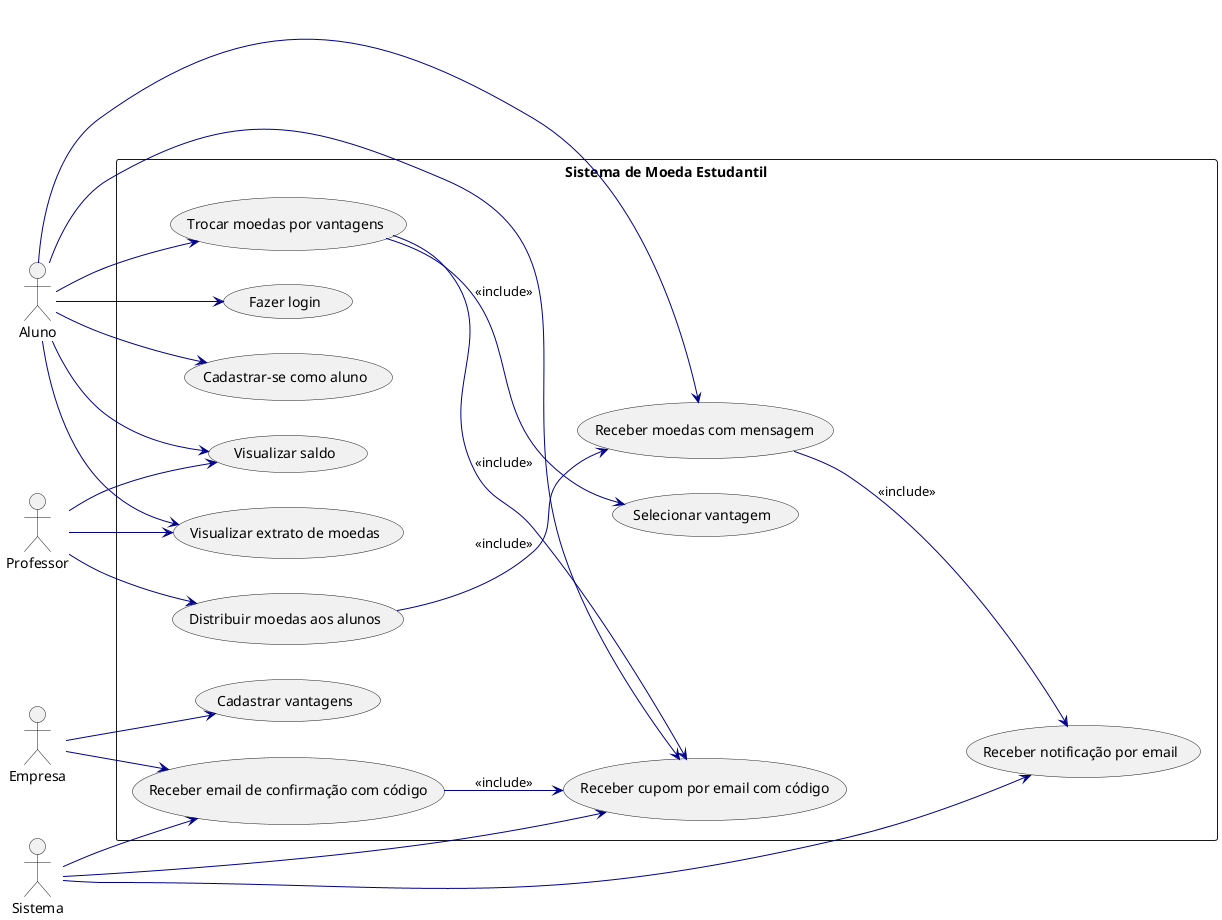 @startuml
left to right direction
skinparam packageStyle rectangle
skinparam usecase {
  ArrowColor DarkBlue
  ActorBorderColor black
  ActorFontStyle bold
  UsecaseBorderColor Navy
  UsecaseFontColor DarkBlue
}

actor Aluno
actor Professor
actor Empresa
actor Sistema

package "Sistema de Moeda Estudantil" {

  usecase "Fazer login" as UC_Login
  usecase "Cadastrar-se como aluno" as UC_CadAluno
  usecase "Visualizar saldo" as UC_Saldo
  usecase "Visualizar extrato de moedas" as UC_Extrato
  usecase "Trocar moedas por vantagens" as UC_TrocaMoedas
  usecase "Selecionar vantagem" as UC_SelecionarVantagem
  usecase "Receber cupom por email com código" as UC_EmailCupom
  usecase "Receber moedas com mensagem" as UC_ReceberMoedas
  usecase "Receber notificação por email" as UC_NotifAluno

  usecase "Distribuir moedas aos alunos" as UC_DistribuirMoedas
  usecase "Cadastrar vantagens" as UC_CadVantagem
  usecase "Receber email de confirmação com código" as UC_ConfirmacaoParceiro
}

' Casos de uso do Aluno
Aluno --> UC_Login
Aluno --> UC_CadAluno
Aluno --> UC_Saldo
Aluno --> UC_Extrato
Aluno --> UC_TrocaMoedas
Aluno --> UC_ReceberMoedas
Aluno --> UC_EmailCupom

' Casos de uso do Professor
Professor --> UC_DistribuirMoedas
Professor --> UC_Saldo
Professor --> UC_Extrato

' Casos de uso da Empresa
Empresa --> UC_CadVantagem
Empresa --> UC_ConfirmacaoParceiro

' Sistema envia e-mails
Sistema --> UC_NotifAluno
Sistema --> UC_EmailCupom
Sistema --> UC_ConfirmacaoParceiro

' Relações include
UC_TrocaMoedas --> UC_SelecionarVantagem : <<include>>
UC_TrocaMoedas --> UC_EmailCupom : <<include>>
UC_DistribuirMoedas --> UC_ReceberMoedas : <<include>>
UC_ReceberMoedas --> UC_NotifAluno : <<include>>
UC_ConfirmacaoParceiro --> UC_EmailCupom : <<include>>

@enduml
